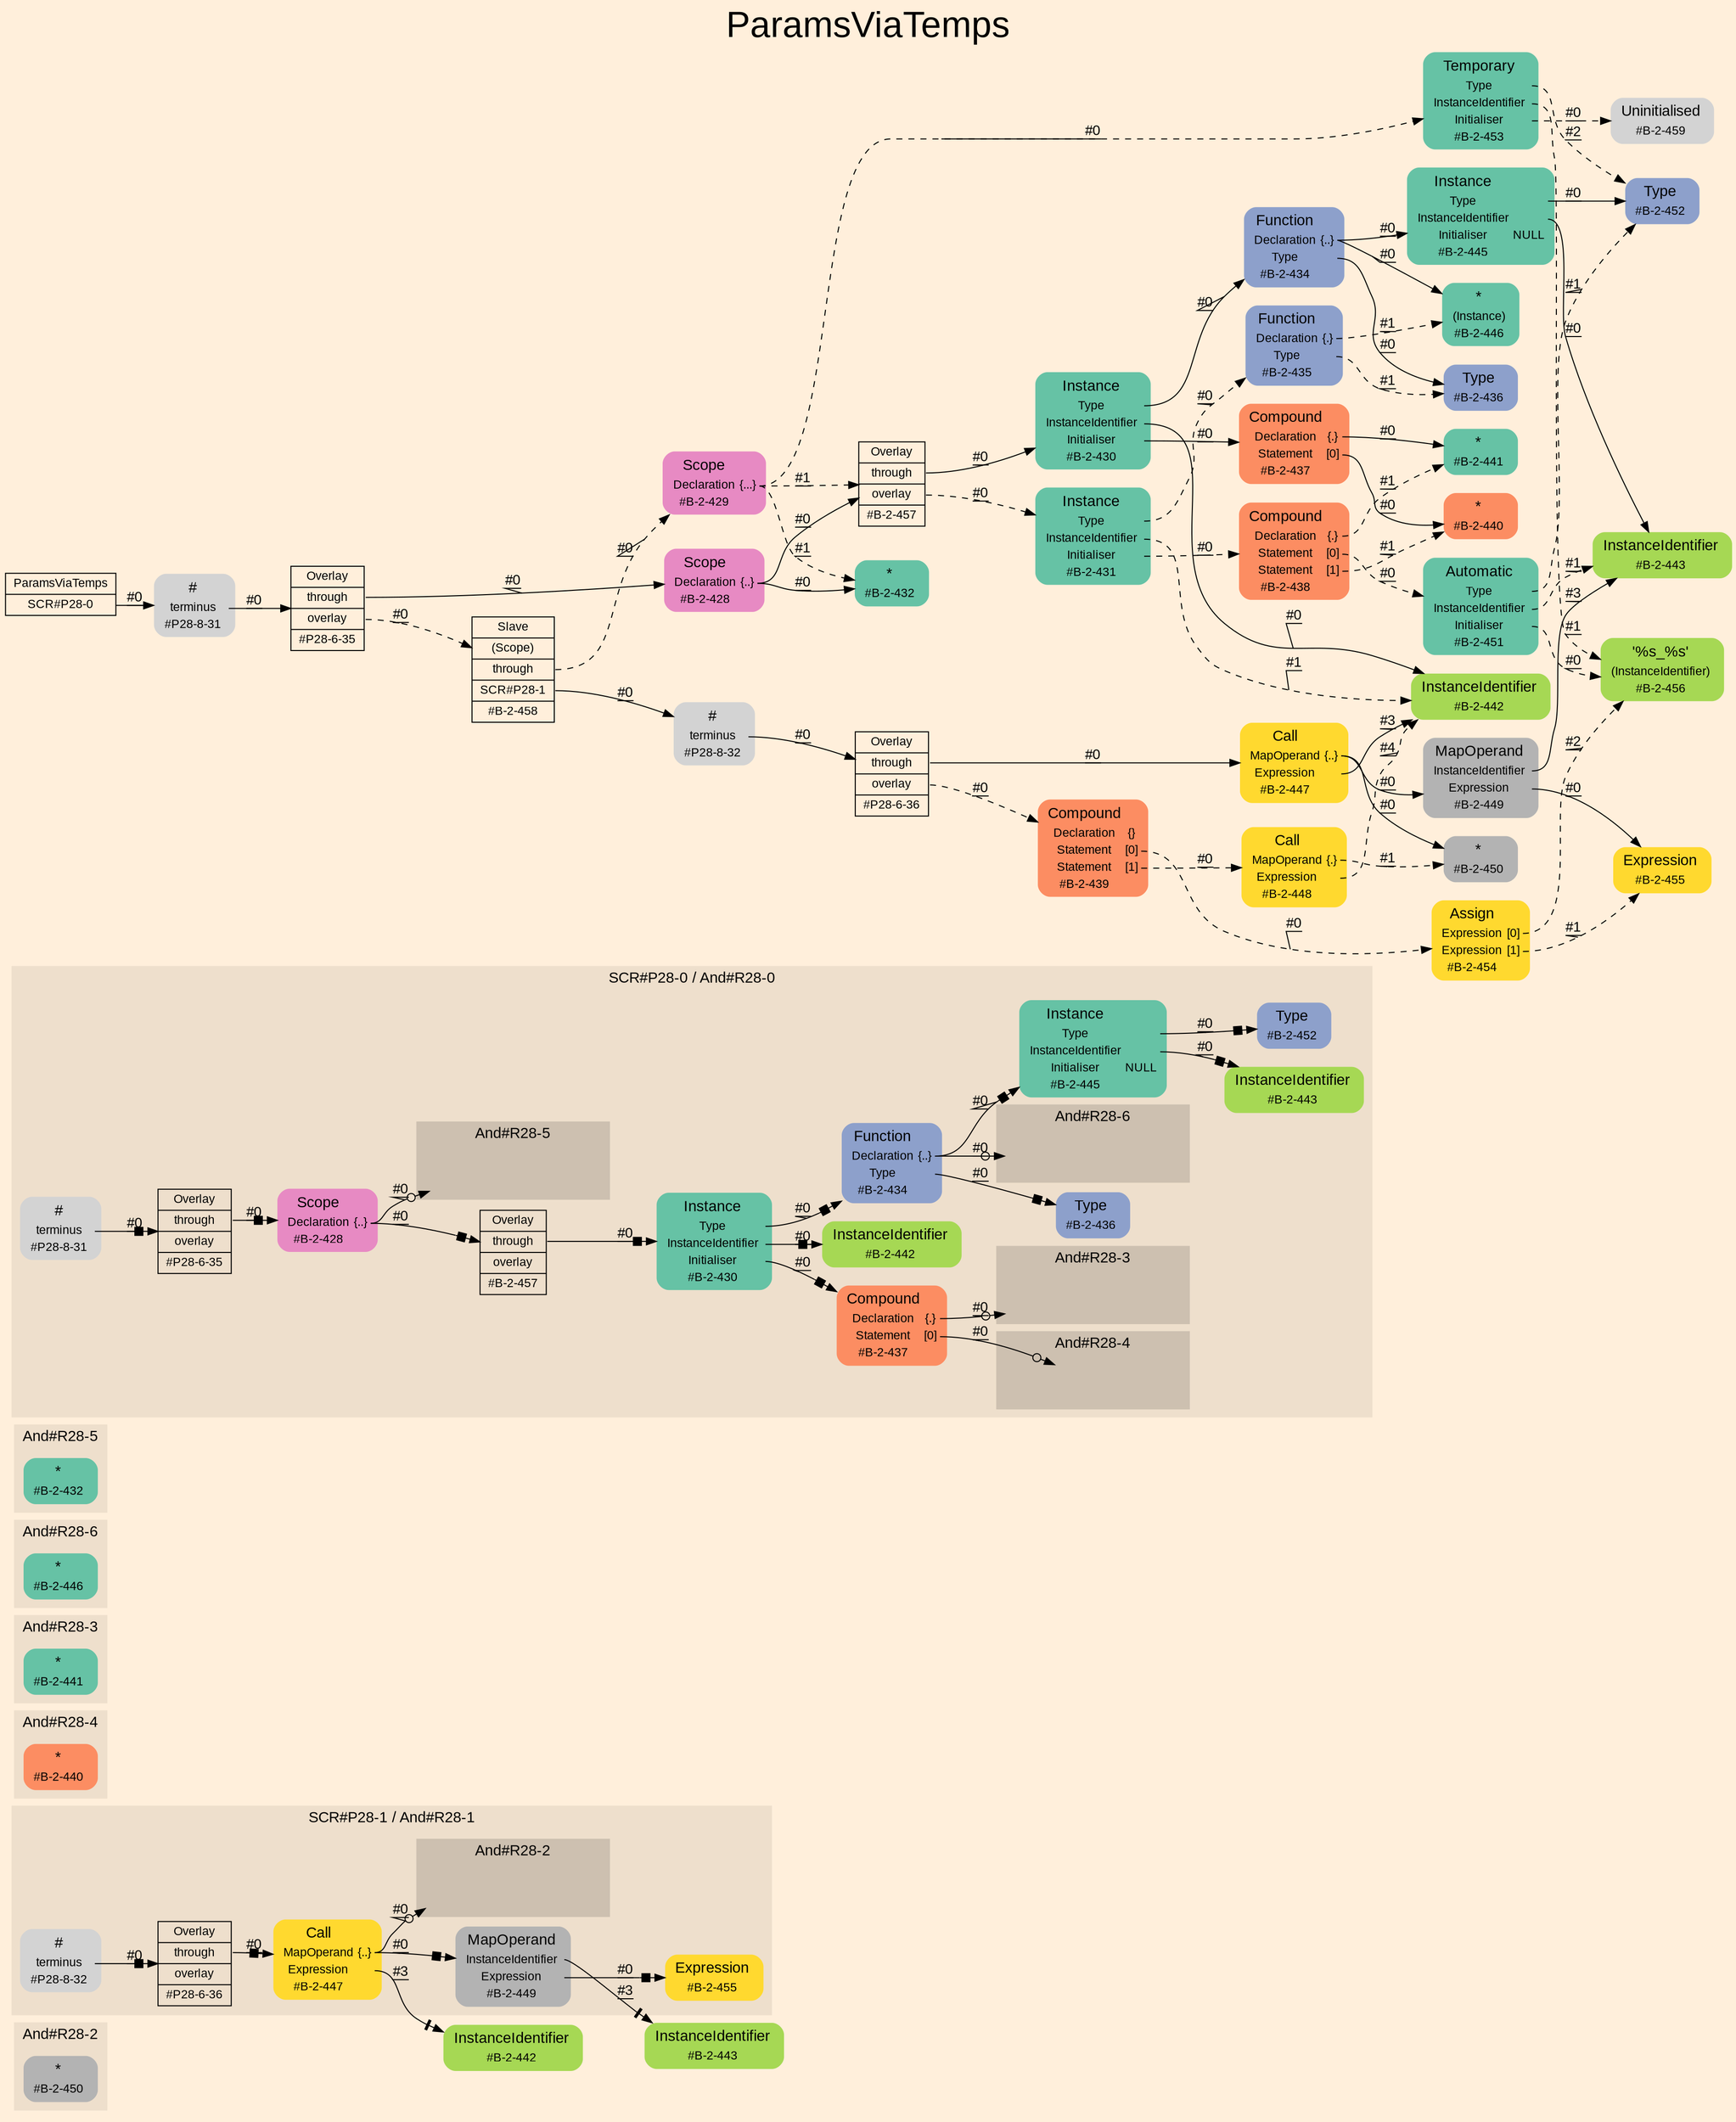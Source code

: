 digraph "ParamsViaTemps" {
label = "ParamsViaTemps"
labelloc = t
fontsize = "36"
graph [
    rankdir = "LR"
    ranksep = 0.3
    bgcolor = antiquewhite1
    color = black
    fontcolor = black
    fontname = "Arial"
];
node [
    fontname = "Arial"
];
edge [
    fontname = "Arial"
];

// -------------------- figure And#R28-2 --------------------
subgraph "clusterAnd#R28-2" {
    label = "And#R28-2"
    style = "filled"
    color = antiquewhite2
    fontsize = "15"
    "And#R28-2[#B-2-450]" [
        shape = "plaintext"
        fillcolor = "/set28/8"
        label = <<TABLE BORDER="0" CELLBORDER="0" CELLSPACING="0">
         <TR><TD><FONT POINT-SIZE="15.0">*</FONT></TD><TD></TD></TR>
         <TR><TD>#B-2-450</TD><TD PORT="port0"></TD></TR>
        </TABLE>>
        style = "rounded,filled"
        fontsize = "12"
    ];
    
}


// -------------------- figure And#R28-1 --------------------
"And#R28-1[#B-2-442]" [
    shape = "plaintext"
    fillcolor = "/set28/5"
    label = <<TABLE BORDER="0" CELLBORDER="0" CELLSPACING="0">
     <TR><TD><FONT POINT-SIZE="15.0">InstanceIdentifier</FONT></TD><TD></TD></TR>
     <TR><TD>#B-2-442</TD><TD PORT="port0"></TD></TR>
    </TABLE>>
    style = "rounded,filled"
    fontsize = "12"
];

"And#R28-1[#B-2-443]" [
    shape = "plaintext"
    fillcolor = "/set28/5"
    label = <<TABLE BORDER="0" CELLBORDER="0" CELLSPACING="0">
     <TR><TD><FONT POINT-SIZE="15.0">InstanceIdentifier</FONT></TD><TD></TD></TR>
     <TR><TD>#B-2-443</TD><TD PORT="port0"></TD></TR>
    </TABLE>>
    style = "rounded,filled"
    fontsize = "12"
];

subgraph "clusterAnd#R28-1" {
    label = "SCR#P28-1 / And#R28-1"
    style = "filled"
    color = antiquewhite2
    fontsize = "15"
    "And#R28-1[#B-2-447]" [
        shape = "plaintext"
        fillcolor = "/set28/6"
        label = <<TABLE BORDER="0" CELLBORDER="0" CELLSPACING="0">
         <TR><TD><FONT POINT-SIZE="15.0">Call</FONT></TD><TD></TD></TR>
         <TR><TD>MapOperand</TD><TD PORT="port0">{..}</TD></TR>
         <TR><TD>Expression</TD><TD PORT="port1"></TD></TR>
         <TR><TD>#B-2-447</TD><TD PORT="port2"></TD></TR>
        </TABLE>>
        style = "rounded,filled"
        fontsize = "12"
    ];
    
    "And#R28-1[#B-2-449]" [
        shape = "plaintext"
        fillcolor = "/set28/8"
        label = <<TABLE BORDER="0" CELLBORDER="0" CELLSPACING="0">
         <TR><TD><FONT POINT-SIZE="15.0">MapOperand</FONT></TD><TD></TD></TR>
         <TR><TD>InstanceIdentifier</TD><TD PORT="port0"></TD></TR>
         <TR><TD>Expression</TD><TD PORT="port1"></TD></TR>
         <TR><TD>#B-2-449</TD><TD PORT="port2"></TD></TR>
        </TABLE>>
        style = "rounded,filled"
        fontsize = "12"
    ];
    
    "And#R28-1[#B-2-455]" [
        shape = "plaintext"
        fillcolor = "/set28/6"
        label = <<TABLE BORDER="0" CELLBORDER="0" CELLSPACING="0">
         <TR><TD><FONT POINT-SIZE="15.0">Expression</FONT></TD><TD></TD></TR>
         <TR><TD>#B-2-455</TD><TD PORT="port0"></TD></TR>
        </TABLE>>
        style = "rounded,filled"
        fontsize = "12"
    ];
    
    "And#R28-1[#P28-6-36]" [
        shape = "record"
        fillcolor = antiquewhite2
        label = "<fixed> Overlay | <port0> through | <port1> overlay | <port2> #P28-6-36"
        style = "filled"
        fontsize = "12"
        color = black
        fontcolor = black
    ];
    
    "And#R28-1[#P28-8-32]" [
        shape = "plaintext"
        label = <<TABLE BORDER="0" CELLBORDER="0" CELLSPACING="0">
         <TR><TD><FONT POINT-SIZE="15.0">#</FONT></TD><TD></TD></TR>
         <TR><TD>terminus</TD><TD PORT="port0"></TD></TR>
         <TR><TD>#P28-8-32</TD><TD PORT="port1"></TD></TR>
        </TABLE>>
        style = "rounded,filled"
        fontsize = "12"
    ];
    
    subgraph "clusterAnd#R28-1[And#R28-2]" {
        label = "And#R28-2"
        style = "filled"
        color = antiquewhite3
        fontsize = "15"
        "#0->And#R28-1[#B-2-450]" [
            shape = "none"
            style = "invisible"
        ];
        
    }
    
}


// -------------------- figure And#R28-4 --------------------
subgraph "clusterAnd#R28-4" {
    label = "And#R28-4"
    style = "filled"
    color = antiquewhite2
    fontsize = "15"
    "And#R28-4[#B-2-440]" [
        shape = "plaintext"
        fillcolor = "/set28/2"
        label = <<TABLE BORDER="0" CELLBORDER="0" CELLSPACING="0">
         <TR><TD><FONT POINT-SIZE="15.0">*</FONT></TD><TD></TD></TR>
         <TR><TD>#B-2-440</TD><TD PORT="port0"></TD></TR>
        </TABLE>>
        style = "rounded,filled"
        fontsize = "12"
    ];
    
}


// -------------------- figure And#R28-3 --------------------
subgraph "clusterAnd#R28-3" {
    label = "And#R28-3"
    style = "filled"
    color = antiquewhite2
    fontsize = "15"
    "And#R28-3[#B-2-441]" [
        shape = "plaintext"
        fillcolor = "/set28/1"
        label = <<TABLE BORDER="0" CELLBORDER="0" CELLSPACING="0">
         <TR><TD><FONT POINT-SIZE="15.0">*</FONT></TD><TD></TD></TR>
         <TR><TD>#B-2-441</TD><TD PORT="port0"></TD></TR>
        </TABLE>>
        style = "rounded,filled"
        fontsize = "12"
    ];
    
}


// -------------------- figure And#R28-6 --------------------
subgraph "clusterAnd#R28-6" {
    label = "And#R28-6"
    style = "filled"
    color = antiquewhite2
    fontsize = "15"
    "And#R28-6[#B-2-446]" [
        shape = "plaintext"
        fillcolor = "/set28/1"
        label = <<TABLE BORDER="0" CELLBORDER="0" CELLSPACING="0">
         <TR><TD><FONT POINT-SIZE="15.0">*</FONT></TD><TD></TD></TR>
         <TR><TD>#B-2-446</TD><TD PORT="port0"></TD></TR>
        </TABLE>>
        style = "rounded,filled"
        fontsize = "12"
    ];
    
}


// -------------------- figure And#R28-5 --------------------
subgraph "clusterAnd#R28-5" {
    label = "And#R28-5"
    style = "filled"
    color = antiquewhite2
    fontsize = "15"
    "And#R28-5[#B-2-432]" [
        shape = "plaintext"
        fillcolor = "/set28/1"
        label = <<TABLE BORDER="0" CELLBORDER="0" CELLSPACING="0">
         <TR><TD><FONT POINT-SIZE="15.0">*</FONT></TD><TD></TD></TR>
         <TR><TD>#B-2-432</TD><TD PORT="port0"></TD></TR>
        </TABLE>>
        style = "rounded,filled"
        fontsize = "12"
    ];
    
}


// -------------------- figure And#R28-0 --------------------
subgraph "clusterAnd#R28-0" {
    label = "SCR#P28-0 / And#R28-0"
    style = "filled"
    color = antiquewhite2
    fontsize = "15"
    "And#R28-0[#B-2-442]" [
        shape = "plaintext"
        fillcolor = "/set28/5"
        label = <<TABLE BORDER="0" CELLBORDER="0" CELLSPACING="0">
         <TR><TD><FONT POINT-SIZE="15.0">InstanceIdentifier</FONT></TD><TD></TD></TR>
         <TR><TD>#B-2-442</TD><TD PORT="port0"></TD></TR>
        </TABLE>>
        style = "rounded,filled"
        fontsize = "12"
    ];
    
    "And#R28-0[#B-2-428]" [
        shape = "plaintext"
        fillcolor = "/set28/4"
        label = <<TABLE BORDER="0" CELLBORDER="0" CELLSPACING="0">
         <TR><TD><FONT POINT-SIZE="15.0">Scope</FONT></TD><TD></TD></TR>
         <TR><TD>Declaration</TD><TD PORT="port0">{..}</TD></TR>
         <TR><TD>#B-2-428</TD><TD PORT="port1"></TD></TR>
        </TABLE>>
        style = "rounded,filled"
        fontsize = "12"
    ];
    
    "And#R28-0[#B-2-437]" [
        shape = "plaintext"
        fillcolor = "/set28/2"
        label = <<TABLE BORDER="0" CELLBORDER="0" CELLSPACING="0">
         <TR><TD><FONT POINT-SIZE="15.0">Compound</FONT></TD><TD></TD></TR>
         <TR><TD>Declaration</TD><TD PORT="port0">{.}</TD></TR>
         <TR><TD>Statement</TD><TD PORT="port1">[0]</TD></TR>
         <TR><TD>#B-2-437</TD><TD PORT="port2"></TD></TR>
        </TABLE>>
        style = "rounded,filled"
        fontsize = "12"
    ];
    
    "And#R28-0[#B-2-436]" [
        shape = "plaintext"
        fillcolor = "/set28/3"
        label = <<TABLE BORDER="0" CELLBORDER="0" CELLSPACING="0">
         <TR><TD><FONT POINT-SIZE="15.0">Type</FONT></TD><TD></TD></TR>
         <TR><TD>#B-2-436</TD><TD PORT="port0"></TD></TR>
        </TABLE>>
        style = "rounded,filled"
        fontsize = "12"
    ];
    
    "And#R28-0[#B-2-457]" [
        shape = "record"
        fillcolor = antiquewhite2
        label = "<fixed> Overlay | <port0> through | <port1> overlay | <port2> #B-2-457"
        style = "filled"
        fontsize = "12"
        color = black
        fontcolor = black
    ];
    
    "And#R28-0[#B-2-452]" [
        shape = "plaintext"
        fillcolor = "/set28/3"
        label = <<TABLE BORDER="0" CELLBORDER="0" CELLSPACING="0">
         <TR><TD><FONT POINT-SIZE="15.0">Type</FONT></TD><TD></TD></TR>
         <TR><TD>#B-2-452</TD><TD PORT="port0"></TD></TR>
        </TABLE>>
        style = "rounded,filled"
        fontsize = "12"
    ];
    
    "And#R28-0[#B-2-430]" [
        shape = "plaintext"
        fillcolor = "/set28/1"
        label = <<TABLE BORDER="0" CELLBORDER="0" CELLSPACING="0">
         <TR><TD><FONT POINT-SIZE="15.0">Instance</FONT></TD><TD></TD></TR>
         <TR><TD>Type</TD><TD PORT="port0"></TD></TR>
         <TR><TD>InstanceIdentifier</TD><TD PORT="port1"></TD></TR>
         <TR><TD>Initialiser</TD><TD PORT="port2"></TD></TR>
         <TR><TD>#B-2-430</TD><TD PORT="port3"></TD></TR>
        </TABLE>>
        style = "rounded,filled"
        fontsize = "12"
    ];
    
    "And#R28-0[#B-2-434]" [
        shape = "plaintext"
        fillcolor = "/set28/3"
        label = <<TABLE BORDER="0" CELLBORDER="0" CELLSPACING="0">
         <TR><TD><FONT POINT-SIZE="15.0">Function</FONT></TD><TD></TD></TR>
         <TR><TD>Declaration</TD><TD PORT="port0">{..}</TD></TR>
         <TR><TD>Type</TD><TD PORT="port1"></TD></TR>
         <TR><TD>#B-2-434</TD><TD PORT="port2"></TD></TR>
        </TABLE>>
        style = "rounded,filled"
        fontsize = "12"
    ];
    
    "And#R28-0[#B-2-443]" [
        shape = "plaintext"
        fillcolor = "/set28/5"
        label = <<TABLE BORDER="0" CELLBORDER="0" CELLSPACING="0">
         <TR><TD><FONT POINT-SIZE="15.0">InstanceIdentifier</FONT></TD><TD></TD></TR>
         <TR><TD>#B-2-443</TD><TD PORT="port0"></TD></TR>
        </TABLE>>
        style = "rounded,filled"
        fontsize = "12"
    ];
    
    "And#R28-0[#B-2-445]" [
        shape = "plaintext"
        fillcolor = "/set28/1"
        label = <<TABLE BORDER="0" CELLBORDER="0" CELLSPACING="0">
         <TR><TD><FONT POINT-SIZE="15.0">Instance</FONT></TD><TD></TD></TR>
         <TR><TD>Type</TD><TD PORT="port0"></TD></TR>
         <TR><TD>InstanceIdentifier</TD><TD PORT="port1"></TD></TR>
         <TR><TD>Initialiser</TD><TD PORT="port2">NULL</TD></TR>
         <TR><TD>#B-2-445</TD><TD PORT="port3"></TD></TR>
        </TABLE>>
        style = "rounded,filled"
        fontsize = "12"
    ];
    
    "And#R28-0[#P28-6-35]" [
        shape = "record"
        fillcolor = antiquewhite2
        label = "<fixed> Overlay | <port0> through | <port1> overlay | <port2> #P28-6-35"
        style = "filled"
        fontsize = "12"
        color = black
        fontcolor = black
    ];
    
    "And#R28-0[#P28-8-31]" [
        shape = "plaintext"
        label = <<TABLE BORDER="0" CELLBORDER="0" CELLSPACING="0">
         <TR><TD><FONT POINT-SIZE="15.0">#</FONT></TD><TD></TD></TR>
         <TR><TD>terminus</TD><TD PORT="port0"></TD></TR>
         <TR><TD>#P28-8-31</TD><TD PORT="port1"></TD></TR>
        </TABLE>>
        style = "rounded,filled"
        fontsize = "12"
    ];
    
    subgraph "clusterAnd#R28-0[And#R28-5]" {
        label = "And#R28-5"
        style = "filled"
        color = antiquewhite3
        fontsize = "15"
        "#0->And#R28-0[#B-2-432]" [
            shape = "none"
            style = "invisible"
        ];
        
    }
    
    subgraph "clusterAnd#R28-0[And#R28-4]" {
        label = "And#R28-4"
        style = "filled"
        color = antiquewhite3
        fontsize = "15"
        "#0->And#R28-0[#B-2-440]" [
            shape = "none"
            style = "invisible"
        ];
        
    }
    
    subgraph "clusterAnd#R28-0[And#R28-3]" {
        label = "And#R28-3"
        style = "filled"
        color = antiquewhite3
        fontsize = "15"
        "#0->And#R28-0[#B-2-441]" [
            shape = "none"
            style = "invisible"
        ];
        
    }
    
    subgraph "clusterAnd#R28-0[And#R28-6]" {
        label = "And#R28-6"
        style = "filled"
        color = antiquewhite3
        fontsize = "15"
        "#0->And#R28-0[#B-2-446]" [
            shape = "none"
            style = "invisible"
        ];
        
    }
    
}


// -------------------- transformation figure --------------------
"CR#P28-0" [
    shape = "record"
    fillcolor = antiquewhite1
    label = "<fixed> ParamsViaTemps | <port0> SCR#P28-0"
    style = "filled"
    fontsize = "12"
    color = black
    fontcolor = black
];

"#P28-8-31" [
    shape = "plaintext"
    label = <<TABLE BORDER="0" CELLBORDER="0" CELLSPACING="0">
     <TR><TD><FONT POINT-SIZE="15.0">#</FONT></TD><TD></TD></TR>
     <TR><TD>terminus</TD><TD PORT="port0"></TD></TR>
     <TR><TD>#P28-8-31</TD><TD PORT="port1"></TD></TR>
    </TABLE>>
    style = "rounded,filled"
    fontsize = "12"
];

"#P28-6-35" [
    shape = "record"
    fillcolor = antiquewhite1
    label = "<fixed> Overlay | <port0> through | <port1> overlay | <port2> #P28-6-35"
    style = "filled"
    fontsize = "12"
    color = black
    fontcolor = black
];

"#B-2-428" [
    shape = "plaintext"
    fillcolor = "/set28/4"
    label = <<TABLE BORDER="0" CELLBORDER="0" CELLSPACING="0">
     <TR><TD><FONT POINT-SIZE="15.0">Scope</FONT></TD><TD></TD></TR>
     <TR><TD>Declaration</TD><TD PORT="port0">{..}</TD></TR>
     <TR><TD>#B-2-428</TD><TD PORT="port1"></TD></TR>
    </TABLE>>
    style = "rounded,filled"
    fontsize = "12"
];

"#B-2-432" [
    shape = "plaintext"
    fillcolor = "/set28/1"
    label = <<TABLE BORDER="0" CELLBORDER="0" CELLSPACING="0">
     <TR><TD><FONT POINT-SIZE="15.0">*</FONT></TD><TD></TD></TR>
     <TR><TD>#B-2-432</TD><TD PORT="port0"></TD></TR>
    </TABLE>>
    style = "rounded,filled"
    fontsize = "12"
];

"#B-2-457" [
    shape = "record"
    fillcolor = antiquewhite1
    label = "<fixed> Overlay | <port0> through | <port1> overlay | <port2> #B-2-457"
    style = "filled"
    fontsize = "12"
    color = black
    fontcolor = black
];

"#B-2-430" [
    shape = "plaintext"
    fillcolor = "/set28/1"
    label = <<TABLE BORDER="0" CELLBORDER="0" CELLSPACING="0">
     <TR><TD><FONT POINT-SIZE="15.0">Instance</FONT></TD><TD></TD></TR>
     <TR><TD>Type</TD><TD PORT="port0"></TD></TR>
     <TR><TD>InstanceIdentifier</TD><TD PORT="port1"></TD></TR>
     <TR><TD>Initialiser</TD><TD PORT="port2"></TD></TR>
     <TR><TD>#B-2-430</TD><TD PORT="port3"></TD></TR>
    </TABLE>>
    style = "rounded,filled"
    fontsize = "12"
];

"#B-2-434" [
    shape = "plaintext"
    fillcolor = "/set28/3"
    label = <<TABLE BORDER="0" CELLBORDER="0" CELLSPACING="0">
     <TR><TD><FONT POINT-SIZE="15.0">Function</FONT></TD><TD></TD></TR>
     <TR><TD>Declaration</TD><TD PORT="port0">{..}</TD></TR>
     <TR><TD>Type</TD><TD PORT="port1"></TD></TR>
     <TR><TD>#B-2-434</TD><TD PORT="port2"></TD></TR>
    </TABLE>>
    style = "rounded,filled"
    fontsize = "12"
];

"#B-2-446" [
    shape = "plaintext"
    fillcolor = "/set28/1"
    label = <<TABLE BORDER="0" CELLBORDER="0" CELLSPACING="0">
     <TR><TD><FONT POINT-SIZE="15.0">*</FONT></TD><TD></TD></TR>
     <TR><TD>(Instance)</TD><TD PORT="port0"></TD></TR>
     <TR><TD>#B-2-446</TD><TD PORT="port1"></TD></TR>
    </TABLE>>
    style = "rounded,filled"
    fontsize = "12"
];

"#B-2-445" [
    shape = "plaintext"
    fillcolor = "/set28/1"
    label = <<TABLE BORDER="0" CELLBORDER="0" CELLSPACING="0">
     <TR><TD><FONT POINT-SIZE="15.0">Instance</FONT></TD><TD></TD></TR>
     <TR><TD>Type</TD><TD PORT="port0"></TD></TR>
     <TR><TD>InstanceIdentifier</TD><TD PORT="port1"></TD></TR>
     <TR><TD>Initialiser</TD><TD PORT="port2">NULL</TD></TR>
     <TR><TD>#B-2-445</TD><TD PORT="port3"></TD></TR>
    </TABLE>>
    style = "rounded,filled"
    fontsize = "12"
];

"#B-2-452" [
    shape = "plaintext"
    fillcolor = "/set28/3"
    label = <<TABLE BORDER="0" CELLBORDER="0" CELLSPACING="0">
     <TR><TD><FONT POINT-SIZE="15.0">Type</FONT></TD><TD></TD></TR>
     <TR><TD>#B-2-452</TD><TD PORT="port0"></TD></TR>
    </TABLE>>
    style = "rounded,filled"
    fontsize = "12"
];

"#B-2-443" [
    shape = "plaintext"
    fillcolor = "/set28/5"
    label = <<TABLE BORDER="0" CELLBORDER="0" CELLSPACING="0">
     <TR><TD><FONT POINT-SIZE="15.0">InstanceIdentifier</FONT></TD><TD></TD></TR>
     <TR><TD>#B-2-443</TD><TD PORT="port0"></TD></TR>
    </TABLE>>
    style = "rounded,filled"
    fontsize = "12"
];

"#B-2-436" [
    shape = "plaintext"
    fillcolor = "/set28/3"
    label = <<TABLE BORDER="0" CELLBORDER="0" CELLSPACING="0">
     <TR><TD><FONT POINT-SIZE="15.0">Type</FONT></TD><TD></TD></TR>
     <TR><TD>#B-2-436</TD><TD PORT="port0"></TD></TR>
    </TABLE>>
    style = "rounded,filled"
    fontsize = "12"
];

"#B-2-442" [
    shape = "plaintext"
    fillcolor = "/set28/5"
    label = <<TABLE BORDER="0" CELLBORDER="0" CELLSPACING="0">
     <TR><TD><FONT POINT-SIZE="15.0">InstanceIdentifier</FONT></TD><TD></TD></TR>
     <TR><TD>#B-2-442</TD><TD PORT="port0"></TD></TR>
    </TABLE>>
    style = "rounded,filled"
    fontsize = "12"
];

"#B-2-437" [
    shape = "plaintext"
    fillcolor = "/set28/2"
    label = <<TABLE BORDER="0" CELLBORDER="0" CELLSPACING="0">
     <TR><TD><FONT POINT-SIZE="15.0">Compound</FONT></TD><TD></TD></TR>
     <TR><TD>Declaration</TD><TD PORT="port0">{.}</TD></TR>
     <TR><TD>Statement</TD><TD PORT="port1">[0]</TD></TR>
     <TR><TD>#B-2-437</TD><TD PORT="port2"></TD></TR>
    </TABLE>>
    style = "rounded,filled"
    fontsize = "12"
];

"#B-2-441" [
    shape = "plaintext"
    fillcolor = "/set28/1"
    label = <<TABLE BORDER="0" CELLBORDER="0" CELLSPACING="0">
     <TR><TD><FONT POINT-SIZE="15.0">*</FONT></TD><TD></TD></TR>
     <TR><TD>#B-2-441</TD><TD PORT="port0"></TD></TR>
    </TABLE>>
    style = "rounded,filled"
    fontsize = "12"
];

"#B-2-440" [
    shape = "plaintext"
    fillcolor = "/set28/2"
    label = <<TABLE BORDER="0" CELLBORDER="0" CELLSPACING="0">
     <TR><TD><FONT POINT-SIZE="15.0">*</FONT></TD><TD></TD></TR>
     <TR><TD>#B-2-440</TD><TD PORT="port0"></TD></TR>
    </TABLE>>
    style = "rounded,filled"
    fontsize = "12"
];

"#B-2-431" [
    shape = "plaintext"
    fillcolor = "/set28/1"
    label = <<TABLE BORDER="0" CELLBORDER="0" CELLSPACING="0">
     <TR><TD><FONT POINT-SIZE="15.0">Instance</FONT></TD><TD></TD></TR>
     <TR><TD>Type</TD><TD PORT="port0"></TD></TR>
     <TR><TD>InstanceIdentifier</TD><TD PORT="port1"></TD></TR>
     <TR><TD>Initialiser</TD><TD PORT="port2"></TD></TR>
     <TR><TD>#B-2-431</TD><TD PORT="port3"></TD></TR>
    </TABLE>>
    style = "rounded,filled"
    fontsize = "12"
];

"#B-2-435" [
    shape = "plaintext"
    fillcolor = "/set28/3"
    label = <<TABLE BORDER="0" CELLBORDER="0" CELLSPACING="0">
     <TR><TD><FONT POINT-SIZE="15.0">Function</FONT></TD><TD></TD></TR>
     <TR><TD>Declaration</TD><TD PORT="port0">{.}</TD></TR>
     <TR><TD>Type</TD><TD PORT="port1"></TD></TR>
     <TR><TD>#B-2-435</TD><TD PORT="port2"></TD></TR>
    </TABLE>>
    style = "rounded,filled"
    fontsize = "12"
];

"#B-2-438" [
    shape = "plaintext"
    fillcolor = "/set28/2"
    label = <<TABLE BORDER="0" CELLBORDER="0" CELLSPACING="0">
     <TR><TD><FONT POINT-SIZE="15.0">Compound</FONT></TD><TD></TD></TR>
     <TR><TD>Declaration</TD><TD PORT="port0">{.}</TD></TR>
     <TR><TD>Statement</TD><TD PORT="port1">[0]</TD></TR>
     <TR><TD>Statement</TD><TD PORT="port2">[1]</TD></TR>
     <TR><TD>#B-2-438</TD><TD PORT="port3"></TD></TR>
    </TABLE>>
    style = "rounded,filled"
    fontsize = "12"
];

"#B-2-451" [
    shape = "plaintext"
    fillcolor = "/set28/1"
    label = <<TABLE BORDER="0" CELLBORDER="0" CELLSPACING="0">
     <TR><TD><FONT POINT-SIZE="15.0">Automatic</FONT></TD><TD></TD></TR>
     <TR><TD>Type</TD><TD PORT="port0"></TD></TR>
     <TR><TD>InstanceIdentifier</TD><TD PORT="port1"></TD></TR>
     <TR><TD>Initialiser</TD><TD PORT="port2"></TD></TR>
     <TR><TD>#B-2-451</TD><TD PORT="port3"></TD></TR>
    </TABLE>>
    style = "rounded,filled"
    fontsize = "12"
];

"#B-2-456" [
    shape = "plaintext"
    fillcolor = "/set28/5"
    label = <<TABLE BORDER="0" CELLBORDER="0" CELLSPACING="0">
     <TR><TD><FONT POINT-SIZE="15.0">'%s_%s'</FONT></TD><TD></TD></TR>
     <TR><TD>(InstanceIdentifier)</TD><TD PORT="port0"></TD></TR>
     <TR><TD>#B-2-456</TD><TD PORT="port1"></TD></TR>
    </TABLE>>
    style = "rounded,filled"
    fontsize = "12"
];

"#B-2-458" [
    shape = "record"
    fillcolor = antiquewhite1
    label = "<fixed> Slave | <port0> (Scope) | <port1> through | <port2> SCR#P28-1 | <port3> #B-2-458"
    style = "filled"
    fontsize = "12"
    color = black
    fontcolor = black
];

"#B-2-429" [
    shape = "plaintext"
    fillcolor = "/set28/4"
    label = <<TABLE BORDER="0" CELLBORDER="0" CELLSPACING="0">
     <TR><TD><FONT POINT-SIZE="15.0">Scope</FONT></TD><TD></TD></TR>
     <TR><TD>Declaration</TD><TD PORT="port0">{...}</TD></TR>
     <TR><TD>#B-2-429</TD><TD PORT="port1"></TD></TR>
    </TABLE>>
    style = "rounded,filled"
    fontsize = "12"
];

"#B-2-453" [
    shape = "plaintext"
    fillcolor = "/set28/1"
    label = <<TABLE BORDER="0" CELLBORDER="0" CELLSPACING="0">
     <TR><TD><FONT POINT-SIZE="15.0">Temporary</FONT></TD><TD></TD></TR>
     <TR><TD>Type</TD><TD PORT="port0"></TD></TR>
     <TR><TD>InstanceIdentifier</TD><TD PORT="port1"></TD></TR>
     <TR><TD>Initialiser</TD><TD PORT="port2"></TD></TR>
     <TR><TD>#B-2-453</TD><TD PORT="port3"></TD></TR>
    </TABLE>>
    style = "rounded,filled"
    fontsize = "12"
];

"#B-2-459" [
    shape = "plaintext"
    label = <<TABLE BORDER="0" CELLBORDER="0" CELLSPACING="0">
     <TR><TD><FONT POINT-SIZE="15.0">Uninitialised</FONT></TD><TD></TD></TR>
     <TR><TD>#B-2-459</TD><TD PORT="port0"></TD></TR>
    </TABLE>>
    style = "rounded,filled"
    fontsize = "12"
];

"#P28-8-32" [
    shape = "plaintext"
    label = <<TABLE BORDER="0" CELLBORDER="0" CELLSPACING="0">
     <TR><TD><FONT POINT-SIZE="15.0">#</FONT></TD><TD></TD></TR>
     <TR><TD>terminus</TD><TD PORT="port0"></TD></TR>
     <TR><TD>#P28-8-32</TD><TD PORT="port1"></TD></TR>
    </TABLE>>
    style = "rounded,filled"
    fontsize = "12"
];

"#P28-6-36" [
    shape = "record"
    fillcolor = antiquewhite1
    label = "<fixed> Overlay | <port0> through | <port1> overlay | <port2> #P28-6-36"
    style = "filled"
    fontsize = "12"
    color = black
    fontcolor = black
];

"#B-2-447" [
    shape = "plaintext"
    fillcolor = "/set28/6"
    label = <<TABLE BORDER="0" CELLBORDER="0" CELLSPACING="0">
     <TR><TD><FONT POINT-SIZE="15.0">Call</FONT></TD><TD></TD></TR>
     <TR><TD>MapOperand</TD><TD PORT="port0">{..}</TD></TR>
     <TR><TD>Expression</TD><TD PORT="port1"></TD></TR>
     <TR><TD>#B-2-447</TD><TD PORT="port2"></TD></TR>
    </TABLE>>
    style = "rounded,filled"
    fontsize = "12"
];

"#B-2-450" [
    shape = "plaintext"
    fillcolor = "/set28/8"
    label = <<TABLE BORDER="0" CELLBORDER="0" CELLSPACING="0">
     <TR><TD><FONT POINT-SIZE="15.0">*</FONT></TD><TD></TD></TR>
     <TR><TD>#B-2-450</TD><TD PORT="port0"></TD></TR>
    </TABLE>>
    style = "rounded,filled"
    fontsize = "12"
];

"#B-2-449" [
    shape = "plaintext"
    fillcolor = "/set28/8"
    label = <<TABLE BORDER="0" CELLBORDER="0" CELLSPACING="0">
     <TR><TD><FONT POINT-SIZE="15.0">MapOperand</FONT></TD><TD></TD></TR>
     <TR><TD>InstanceIdentifier</TD><TD PORT="port0"></TD></TR>
     <TR><TD>Expression</TD><TD PORT="port1"></TD></TR>
     <TR><TD>#B-2-449</TD><TD PORT="port2"></TD></TR>
    </TABLE>>
    style = "rounded,filled"
    fontsize = "12"
];

"#B-2-455" [
    shape = "plaintext"
    fillcolor = "/set28/6"
    label = <<TABLE BORDER="0" CELLBORDER="0" CELLSPACING="0">
     <TR><TD><FONT POINT-SIZE="15.0">Expression</FONT></TD><TD></TD></TR>
     <TR><TD>#B-2-455</TD><TD PORT="port0"></TD></TR>
    </TABLE>>
    style = "rounded,filled"
    fontsize = "12"
];

"#B-2-439" [
    shape = "plaintext"
    fillcolor = "/set28/2"
    label = <<TABLE BORDER="0" CELLBORDER="0" CELLSPACING="0">
     <TR><TD><FONT POINT-SIZE="15.0">Compound</FONT></TD><TD></TD></TR>
     <TR><TD>Declaration</TD><TD PORT="port0">{}</TD></TR>
     <TR><TD>Statement</TD><TD PORT="port1">[0]</TD></TR>
     <TR><TD>Statement</TD><TD PORT="port2">[1]</TD></TR>
     <TR><TD>#B-2-439</TD><TD PORT="port3"></TD></TR>
    </TABLE>>
    style = "rounded,filled"
    fontsize = "12"
];

"#B-2-454" [
    shape = "plaintext"
    fillcolor = "/set28/6"
    label = <<TABLE BORDER="0" CELLBORDER="0" CELLSPACING="0">
     <TR><TD><FONT POINT-SIZE="15.0">Assign</FONT></TD><TD></TD></TR>
     <TR><TD>Expression</TD><TD PORT="port0">[0]</TD></TR>
     <TR><TD>Expression</TD><TD PORT="port1">[1]</TD></TR>
     <TR><TD>#B-2-454</TD><TD PORT="port2"></TD></TR>
    </TABLE>>
    style = "rounded,filled"
    fontsize = "12"
];

"#B-2-448" [
    shape = "plaintext"
    fillcolor = "/set28/6"
    label = <<TABLE BORDER="0" CELLBORDER="0" CELLSPACING="0">
     <TR><TD><FONT POINT-SIZE="15.0">Call</FONT></TD><TD></TD></TR>
     <TR><TD>MapOperand</TD><TD PORT="port0">{.}</TD></TR>
     <TR><TD>Expression</TD><TD PORT="port1"></TD></TR>
     <TR><TD>#B-2-448</TD><TD PORT="port2"></TD></TR>
    </TABLE>>
    style = "rounded,filled"
    fontsize = "12"
];


// -------------------- links --------------------
// links for block CR#P28-0
"CR#P28-0":port0 -> "#P28-8-31" [
    label = "#0"
    decorate = true
    color = black
    fontcolor = black
];

// links for block #P28-8-31
"#P28-8-31":port0 -> "#P28-6-35" [
    label = "#0"
    decorate = true
    color = black
    fontcolor = black
];

// links for block #P28-6-35
"#P28-6-35":port0 -> "#B-2-428" [
    label = "#0"
    decorate = true
    color = black
    fontcolor = black
];

"#P28-6-35":port1 -> "#B-2-458" [
    style="dashed"
    label = "#0"
    decorate = true
    color = black
    fontcolor = black
];

// links for block #B-2-428
"#B-2-428":port0 -> "#B-2-432" [
    label = "#0"
    decorate = true
    color = black
    fontcolor = black
];

"#B-2-428":port0 -> "#B-2-457" [
    label = "#0"
    decorate = true
    color = black
    fontcolor = black
];

// links for block #B-2-432
// links for block #B-2-457
"#B-2-457":port0 -> "#B-2-430" [
    label = "#0"
    decorate = true
    color = black
    fontcolor = black
];

"#B-2-457":port1 -> "#B-2-431" [
    style="dashed"
    label = "#0"
    decorate = true
    color = black
    fontcolor = black
];

// links for block #B-2-430
"#B-2-430":port0 -> "#B-2-434" [
    label = "#0"
    decorate = true
    color = black
    fontcolor = black
];

"#B-2-430":port1 -> "#B-2-442" [
    label = "#0"
    decorate = true
    color = black
    fontcolor = black
];

"#B-2-430":port2 -> "#B-2-437" [
    label = "#0"
    decorate = true
    color = black
    fontcolor = black
];

// links for block #B-2-434
"#B-2-434":port0 -> "#B-2-446" [
    label = "#0"
    decorate = true
    color = black
    fontcolor = black
];

"#B-2-434":port0 -> "#B-2-445" [
    label = "#0"
    decorate = true
    color = black
    fontcolor = black
];

"#B-2-434":port1 -> "#B-2-436" [
    label = "#0"
    decorate = true
    color = black
    fontcolor = black
];

// links for block #B-2-446
// links for block #B-2-445
"#B-2-445":port0 -> "#B-2-452" [
    label = "#0"
    decorate = true
    color = black
    fontcolor = black
];

"#B-2-445":port1 -> "#B-2-443" [
    label = "#0"
    decorate = true
    color = black
    fontcolor = black
];

// links for block #B-2-452
// links for block #B-2-443
// links for block #B-2-436
// links for block #B-2-442
// links for block #B-2-437
"#B-2-437":port0 -> "#B-2-441" [
    label = "#0"
    decorate = true
    color = black
    fontcolor = black
];

"#B-2-437":port1 -> "#B-2-440" [
    label = "#0"
    decorate = true
    color = black
    fontcolor = black
];

// links for block #B-2-441
// links for block #B-2-440
// links for block #B-2-431
"#B-2-431":port0 -> "#B-2-435" [
    style="dashed"
    label = "#0"
    decorate = true
    color = black
    fontcolor = black
];

"#B-2-431":port1 -> "#B-2-442" [
    style="dashed"
    label = "#1"
    decorate = true
    color = black
    fontcolor = black
];

"#B-2-431":port2 -> "#B-2-438" [
    style="dashed"
    label = "#0"
    decorate = true
    color = black
    fontcolor = black
];

// links for block #B-2-435
"#B-2-435":port0 -> "#B-2-446" [
    style="dashed"
    label = "#1"
    decorate = true
    color = black
    fontcolor = black
];

"#B-2-435":port1 -> "#B-2-436" [
    style="dashed"
    label = "#1"
    decorate = true
    color = black
    fontcolor = black
];

// links for block #B-2-438
"#B-2-438":port0 -> "#B-2-441" [
    style="dashed"
    label = "#1"
    decorate = true
    color = black
    fontcolor = black
];

"#B-2-438":port1 -> "#B-2-451" [
    style="dashed"
    label = "#0"
    decorate = true
    color = black
    fontcolor = black
];

"#B-2-438":port2 -> "#B-2-440" [
    style="dashed"
    label = "#1"
    decorate = true
    color = black
    fontcolor = black
];

// links for block #B-2-451
"#B-2-451":port0 -> "#B-2-452" [
    style="dashed"
    label = "#1"
    decorate = true
    color = black
    fontcolor = black
];

"#B-2-451":port1 -> "#B-2-443" [
    style="dashed"
    label = "#1"
    decorate = true
    color = black
    fontcolor = black
];

"#B-2-451":port2 -> "#B-2-456" [
    style="dashed"
    label = "#0"
    decorate = true
    color = black
    fontcolor = black
];

// links for block #B-2-456
// links for block #B-2-458
"#B-2-458":port1 -> "#B-2-429" [
    style="dashed"
    label = "#0"
    decorate = true
    color = black
    fontcolor = black
];

"#B-2-458":port2 -> "#P28-8-32" [
    label = "#0"
    decorate = true
    color = black
    fontcolor = black
];

// links for block #B-2-429
"#B-2-429":port0 -> "#B-2-432" [
    style="dashed"
    label = "#1"
    decorate = true
    color = black
    fontcolor = black
];

"#B-2-429":port0 -> "#B-2-457" [
    style="dashed"
    label = "#1"
    decorate = true
    color = black
    fontcolor = black
];

"#B-2-429":port0 -> "#B-2-453" [
    style="dashed"
    label = "#0"
    decorate = true
    color = black
    fontcolor = black
];

// links for block #B-2-453
"#B-2-453":port0 -> "#B-2-452" [
    style="dashed"
    label = "#2"
    decorate = true
    color = black
    fontcolor = black
];

"#B-2-453":port1 -> "#B-2-456" [
    style="dashed"
    label = "#1"
    decorate = true
    color = black
    fontcolor = black
];

"#B-2-453":port2 -> "#B-2-459" [
    style="dashed"
    label = "#0"
    decorate = true
    color = black
    fontcolor = black
];

// links for block #B-2-459
// links for block #P28-8-32
"#P28-8-32":port0 -> "#P28-6-36" [
    label = "#0"
    decorate = true
    color = black
    fontcolor = black
];

// links for block #P28-6-36
"#P28-6-36":port0 -> "#B-2-447" [
    label = "#0"
    decorate = true
    color = black
    fontcolor = black
];

"#P28-6-36":port1 -> "#B-2-439" [
    style="dashed"
    label = "#0"
    decorate = true
    color = black
    fontcolor = black
];

// links for block #B-2-447
"#B-2-447":port0 -> "#B-2-450" [
    label = "#0"
    decorate = true
    color = black
    fontcolor = black
];

"#B-2-447":port0 -> "#B-2-449" [
    label = "#0"
    decorate = true
    color = black
    fontcolor = black
];

"#B-2-447":port1 -> "#B-2-442" [
    label = "#3"
    decorate = true
    color = black
    fontcolor = black
];

// links for block #B-2-450
// links for block #B-2-449
"#B-2-449":port0 -> "#B-2-443" [
    label = "#3"
    decorate = true
    color = black
    fontcolor = black
];

"#B-2-449":port1 -> "#B-2-455" [
    label = "#0"
    decorate = true
    color = black
    fontcolor = black
];

// links for block #B-2-455
// links for block #B-2-439
"#B-2-439":port1 -> "#B-2-454" [
    style="dashed"
    label = "#0"
    decorate = true
    color = black
    fontcolor = black
];

"#B-2-439":port2 -> "#B-2-448" [
    style="dashed"
    label = "#0"
    decorate = true
    color = black
    fontcolor = black
];

// links for block #B-2-454
"#B-2-454":port0 -> "#B-2-456" [
    style="dashed"
    label = "#2"
    decorate = true
    color = black
    fontcolor = black
];

"#B-2-454":port1 -> "#B-2-455" [
    style="dashed"
    label = "#1"
    decorate = true
    color = black
    fontcolor = black
];

// links for block #B-2-448
"#B-2-448":port0 -> "#B-2-450" [
    style="dashed"
    label = "#1"
    decorate = true
    color = black
    fontcolor = black
];

"#B-2-448":port1 -> "#B-2-442" [
    style="dashed"
    label = "#4"
    decorate = true
    color = black
    fontcolor = black
];

// links for block And#R28-0[#B-2-442]
// links for block And#R28-0[#B-2-428]
"And#R28-0[#B-2-428]":port0 -> "#0->And#R28-0[#B-2-432]" [
    arrowhead="normalnoneodot"
    label = "#0"
    decorate = true
    color = black
    fontcolor = black
];

"And#R28-0[#B-2-428]":port0 -> "And#R28-0[#B-2-457]" [
    arrowhead="normalnonebox"
    label = "#0"
    decorate = true
    color = black
    fontcolor = black
];

// links for block And#R28-0[#B-2-437]
"And#R28-0[#B-2-437]":port0 -> "#0->And#R28-0[#B-2-441]" [
    arrowhead="normalnoneodot"
    label = "#0"
    decorate = true
    color = black
    fontcolor = black
];

"And#R28-0[#B-2-437]":port1 -> "#0->And#R28-0[#B-2-440]" [
    arrowhead="normalnoneodot"
    label = "#0"
    decorate = true
    color = black
    fontcolor = black
];

// links for block And#R28-0[#B-2-436]
// links for block And#R28-0[#B-2-457]
"And#R28-0[#B-2-457]":port0 -> "And#R28-0[#B-2-430]" [
    arrowhead="normalnonebox"
    label = "#0"
    decorate = true
    color = black
    fontcolor = black
];

// links for block And#R28-0[#B-2-452]
// links for block And#R28-0[#B-2-430]
"And#R28-0[#B-2-430]":port0 -> "And#R28-0[#B-2-434]" [
    arrowhead="normalnonebox"
    label = "#0"
    decorate = true
    color = black
    fontcolor = black
];

"And#R28-0[#B-2-430]":port1 -> "And#R28-0[#B-2-442]" [
    arrowhead="normalnonebox"
    label = "#0"
    decorate = true
    color = black
    fontcolor = black
];

"And#R28-0[#B-2-430]":port2 -> "And#R28-0[#B-2-437]" [
    arrowhead="normalnonebox"
    label = "#0"
    decorate = true
    color = black
    fontcolor = black
];

// links for block And#R28-0[#B-2-434]
"And#R28-0[#B-2-434]":port0 -> "#0->And#R28-0[#B-2-446]" [
    arrowhead="normalnoneodot"
    label = "#0"
    decorate = true
    color = black
    fontcolor = black
];

"And#R28-0[#B-2-434]":port0 -> "And#R28-0[#B-2-445]" [
    arrowhead="normalnonebox"
    label = "#0"
    decorate = true
    color = black
    fontcolor = black
];

"And#R28-0[#B-2-434]":port1 -> "And#R28-0[#B-2-436]" [
    arrowhead="normalnonebox"
    label = "#0"
    decorate = true
    color = black
    fontcolor = black
];

// links for block And#R28-0[#B-2-443]
// links for block And#R28-0[#B-2-445]
"And#R28-0[#B-2-445]":port0 -> "And#R28-0[#B-2-452]" [
    arrowhead="normalnonebox"
    label = "#0"
    decorate = true
    color = black
    fontcolor = black
];

"And#R28-0[#B-2-445]":port1 -> "And#R28-0[#B-2-443]" [
    arrowhead="normalnonebox"
    label = "#0"
    decorate = true
    color = black
    fontcolor = black
];

// links for block And#R28-0[#P28-6-35]
"And#R28-0[#P28-6-35]":port0 -> "And#R28-0[#B-2-428]" [
    arrowhead="normalnonebox"
    label = "#0"
    decorate = true
    color = black
    fontcolor = black
];

// links for block And#R28-0[#P28-8-31]
"And#R28-0[#P28-8-31]":port0 -> "And#R28-0[#P28-6-35]" [
    arrowhead="normalnonebox"
    label = "#0"
    decorate = true
    color = black
    fontcolor = black
];

// links for block #0->And#R28-0[#B-2-432]
// links for block #0->And#R28-0[#B-2-440]
// links for block #0->And#R28-0[#B-2-441]
// links for block #0->And#R28-0[#B-2-446]
// links for block And#R28-5[#B-2-432]
// links for block And#R28-6[#B-2-446]
// links for block And#R28-3[#B-2-441]
// links for block And#R28-4[#B-2-440]
// links for block And#R28-1[#B-2-442]
// links for block And#R28-1[#B-2-443]
// links for block And#R28-1[#B-2-447]
"And#R28-1[#B-2-447]":port0 -> "#0->And#R28-1[#B-2-450]" [
    arrowhead="normalnoneodot"
    label = "#0"
    decorate = true
    color = black
    fontcolor = black
];

"And#R28-1[#B-2-447]":port0 -> "And#R28-1[#B-2-449]" [
    arrowhead="normalnonebox"
    label = "#0"
    decorate = true
    color = black
    fontcolor = black
];

"And#R28-1[#B-2-447]":port1 -> "And#R28-1[#B-2-442]" [
    arrowhead="normalnonetee"
    label = "#3"
    decorate = true
    color = black
    fontcolor = black
];

// links for block And#R28-1[#B-2-449]
"And#R28-1[#B-2-449]":port0 -> "And#R28-1[#B-2-443]" [
    arrowhead="normalnonetee"
    label = "#3"
    decorate = true
    color = black
    fontcolor = black
];

"And#R28-1[#B-2-449]":port1 -> "And#R28-1[#B-2-455]" [
    arrowhead="normalnonebox"
    label = "#0"
    decorate = true
    color = black
    fontcolor = black
];

// links for block And#R28-1[#B-2-455]
// links for block And#R28-1[#P28-6-36]
"And#R28-1[#P28-6-36]":port0 -> "And#R28-1[#B-2-447]" [
    arrowhead="normalnonebox"
    label = "#0"
    decorate = true
    color = black
    fontcolor = black
];

// links for block And#R28-1[#P28-8-32]
"And#R28-1[#P28-8-32]":port0 -> "And#R28-1[#P28-6-36]" [
    arrowhead="normalnonebox"
    label = "#0"
    decorate = true
    color = black
    fontcolor = black
];

// links for block #0->And#R28-1[#B-2-450]
// links for block And#R28-2[#B-2-450]
}
